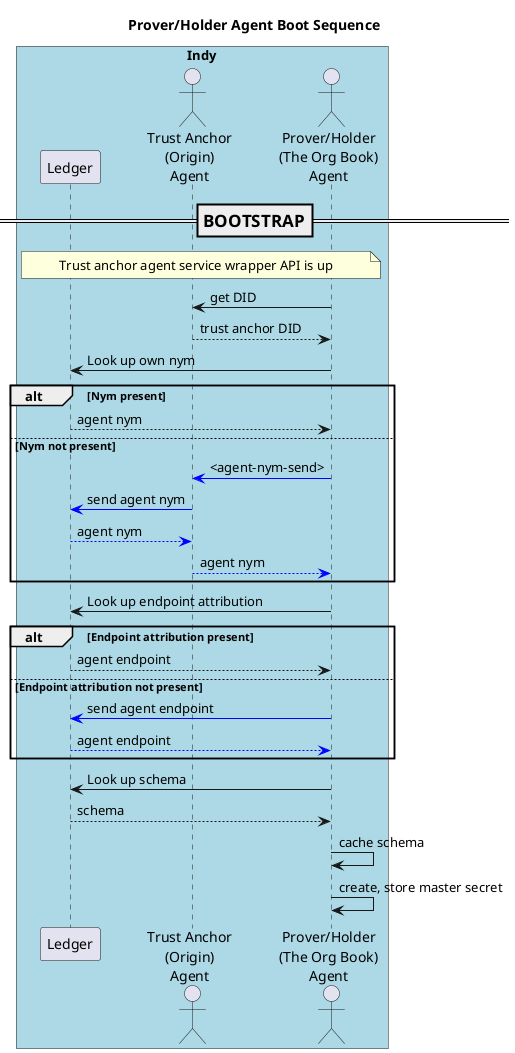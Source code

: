 @startuml
skinparam ParticipantPadding 20
skinparam BaloxPadding 20

title Prover/Holder Agent Boot Sequence


box "Indy" #LightBlue
    participant "Ledger" as ledger
    actor "Trust Anchor\n(Origin)\nAgent" as tag
    actor "Prover/Holder\n(The Org Book)\nAgent" as obag
endbox

=== BOOTSTRAP ==
note over ledger, obag
Trust anchor agent service wrapper API is up
endnote

obag -> tag: get DID
tag --> obag: trust anchor DID

obag -> ledger: Look up own nym
alt Nym present
    ledger --> obag: agent nym
else Nym not present
    obag -[#blue]> tag: <agent-nym-send>
    tag -[#blue]> ledger: send agent nym
    ledger --[#blue]> tag: agent nym
    tag --[#blue]> obag: agent nym
end

obag -> ledger: Look up endpoint attribution
alt Endpoint attribution present
    ledger --> obag: agent endpoint
else Endpoint attribution not present
    obag -[#blue]> ledger: send agent endpoint
    ledger --[#blue]> obag: agent endpoint
end

obag -> ledger: Look up schema
ledger --> obag: schema
obag -> obag: cache schema

obag -> obag: create, store master secret

@enduml
